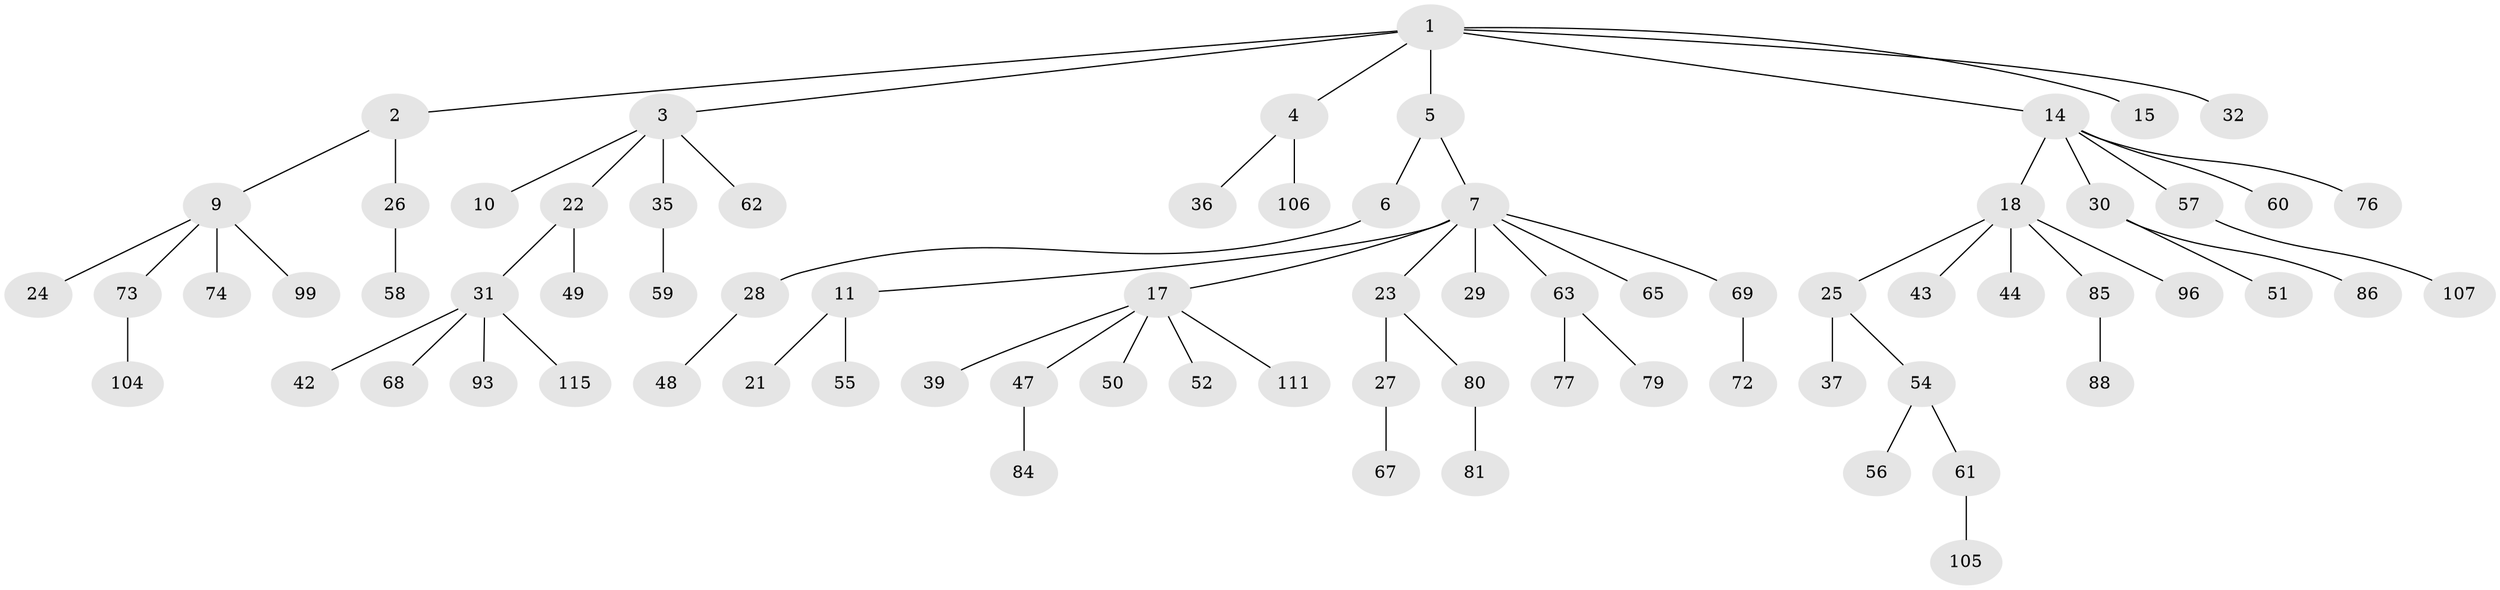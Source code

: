 // Generated by graph-tools (version 1.1) at 2025/24/03/03/25 07:24:05]
// undirected, 74 vertices, 73 edges
graph export_dot {
graph [start="1"]
  node [color=gray90,style=filled];
  1 [super="+38"];
  2 [super="+12"];
  3 [super="+66"];
  4 [super="+40"];
  5;
  6 [super="+16"];
  7 [super="+8"];
  9 [super="+64"];
  10 [super="+33"];
  11 [super="+13"];
  14 [super="+34"];
  15;
  17 [super="+20"];
  18 [super="+19"];
  21;
  22 [super="+100"];
  23 [super="+108"];
  24;
  25 [super="+46"];
  26 [super="+91"];
  27 [super="+103"];
  28;
  29;
  30 [super="+70"];
  31 [super="+87"];
  32 [super="+45"];
  35 [super="+90"];
  36 [super="+41"];
  37;
  39;
  42;
  43 [super="+94"];
  44;
  47;
  48 [super="+98"];
  49 [super="+53"];
  50 [super="+75"];
  51;
  52;
  54;
  55 [super="+78"];
  56 [super="+113"];
  57 [super="+83"];
  58 [super="+95"];
  59 [super="+112"];
  60 [super="+82"];
  61 [super="+109"];
  62 [super="+114"];
  63;
  65;
  67;
  68 [super="+92"];
  69 [super="+71"];
  72;
  73 [super="+102"];
  74 [super="+97"];
  76;
  77 [super="+110"];
  79;
  80;
  81;
  84 [super="+89"];
  85;
  86 [super="+101"];
  88;
  93;
  96;
  99;
  104;
  105;
  106;
  107;
  111;
  115;
  1 -- 2;
  1 -- 3;
  1 -- 4;
  1 -- 5;
  1 -- 14;
  1 -- 15;
  1 -- 32;
  2 -- 9;
  2 -- 26;
  3 -- 10;
  3 -- 22;
  3 -- 35;
  3 -- 62;
  4 -- 36;
  4 -- 106;
  5 -- 6;
  5 -- 7;
  6 -- 28;
  7 -- 29;
  7 -- 63;
  7 -- 65;
  7 -- 17;
  7 -- 23;
  7 -- 69;
  7 -- 11;
  9 -- 24;
  9 -- 99;
  9 -- 73;
  9 -- 74;
  11 -- 21;
  11 -- 55;
  14 -- 18;
  14 -- 30;
  14 -- 57;
  14 -- 60;
  14 -- 76;
  17 -- 39;
  17 -- 47;
  17 -- 50;
  17 -- 52;
  17 -- 111;
  18 -- 96;
  18 -- 85;
  18 -- 25;
  18 -- 43;
  18 -- 44;
  22 -- 31;
  22 -- 49;
  23 -- 27;
  23 -- 80;
  25 -- 37;
  25 -- 54;
  26 -- 58;
  27 -- 67;
  28 -- 48;
  30 -- 51;
  30 -- 86;
  31 -- 42;
  31 -- 68;
  31 -- 115;
  31 -- 93;
  35 -- 59;
  47 -- 84;
  54 -- 56;
  54 -- 61;
  57 -- 107;
  61 -- 105;
  63 -- 77;
  63 -- 79;
  69 -- 72;
  73 -- 104;
  80 -- 81;
  85 -- 88;
}
